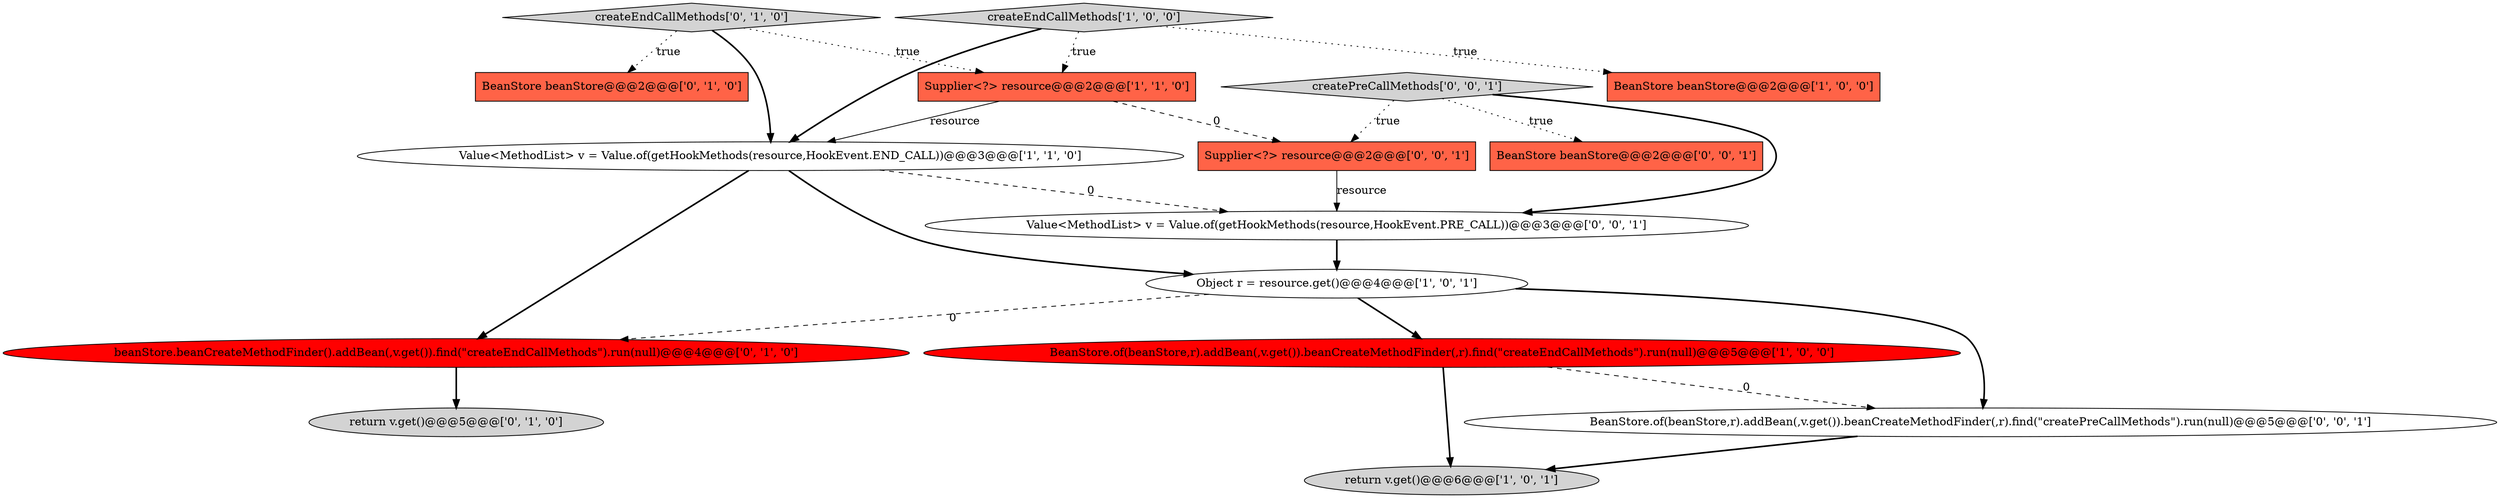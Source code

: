 digraph {
2 [style = filled, label = "BeanStore.of(beanStore,r).addBean(,v.get()).beanCreateMethodFinder(,r).find(\"createEndCallMethods\").run(null)@@@5@@@['1', '0', '0']", fillcolor = red, shape = ellipse image = "AAA1AAABBB1BBB"];
4 [style = filled, label = "Value<MethodList> v = Value.of(getHookMethods(resource,HookEvent.END_CALL))@@@3@@@['1', '1', '0']", fillcolor = white, shape = ellipse image = "AAA0AAABBB1BBB"];
13 [style = filled, label = "Supplier<?> resource@@@2@@@['0', '0', '1']", fillcolor = tomato, shape = box image = "AAA0AAABBB3BBB"];
15 [style = filled, label = "Value<MethodList> v = Value.of(getHookMethods(resource,HookEvent.PRE_CALL))@@@3@@@['0', '0', '1']", fillcolor = white, shape = ellipse image = "AAA0AAABBB3BBB"];
12 [style = filled, label = "createPreCallMethods['0', '0', '1']", fillcolor = lightgray, shape = diamond image = "AAA0AAABBB3BBB"];
7 [style = filled, label = "beanStore.beanCreateMethodFinder().addBean(,v.get()).find(\"createEndCallMethods\").run(null)@@@4@@@['0', '1', '0']", fillcolor = red, shape = ellipse image = "AAA1AAABBB2BBB"];
1 [style = filled, label = "return v.get()@@@6@@@['1', '0', '1']", fillcolor = lightgray, shape = ellipse image = "AAA0AAABBB1BBB"];
5 [style = filled, label = "Object r = resource.get()@@@4@@@['1', '0', '1']", fillcolor = white, shape = ellipse image = "AAA0AAABBB1BBB"];
10 [style = filled, label = "createEndCallMethods['0', '1', '0']", fillcolor = lightgray, shape = diamond image = "AAA0AAABBB2BBB"];
14 [style = filled, label = "BeanStore.of(beanStore,r).addBean(,v.get()).beanCreateMethodFinder(,r).find(\"createPreCallMethods\").run(null)@@@5@@@['0', '0', '1']", fillcolor = white, shape = ellipse image = "AAA0AAABBB3BBB"];
11 [style = filled, label = "BeanStore beanStore@@@2@@@['0', '0', '1']", fillcolor = tomato, shape = box image = "AAA0AAABBB3BBB"];
3 [style = filled, label = "createEndCallMethods['1', '0', '0']", fillcolor = lightgray, shape = diamond image = "AAA0AAABBB1BBB"];
9 [style = filled, label = "return v.get()@@@5@@@['0', '1', '0']", fillcolor = lightgray, shape = ellipse image = "AAA0AAABBB2BBB"];
6 [style = filled, label = "Supplier<?> resource@@@2@@@['1', '1', '0']", fillcolor = tomato, shape = box image = "AAA0AAABBB1BBB"];
0 [style = filled, label = "BeanStore beanStore@@@2@@@['1', '0', '0']", fillcolor = tomato, shape = box image = "AAA0AAABBB1BBB"];
8 [style = filled, label = "BeanStore beanStore@@@2@@@['0', '1', '0']", fillcolor = tomato, shape = box image = "AAA0AAABBB2BBB"];
10->8 [style = dotted, label="true"];
10->6 [style = dotted, label="true"];
2->1 [style = bold, label=""];
12->15 [style = bold, label=""];
5->14 [style = bold, label=""];
3->6 [style = dotted, label="true"];
3->4 [style = bold, label=""];
4->7 [style = bold, label=""];
15->5 [style = bold, label=""];
14->1 [style = bold, label=""];
12->11 [style = dotted, label="true"];
13->15 [style = solid, label="resource"];
7->9 [style = bold, label=""];
5->2 [style = bold, label=""];
12->13 [style = dotted, label="true"];
6->4 [style = solid, label="resource"];
6->13 [style = dashed, label="0"];
2->14 [style = dashed, label="0"];
4->15 [style = dashed, label="0"];
3->0 [style = dotted, label="true"];
10->4 [style = bold, label=""];
5->7 [style = dashed, label="0"];
4->5 [style = bold, label=""];
}
